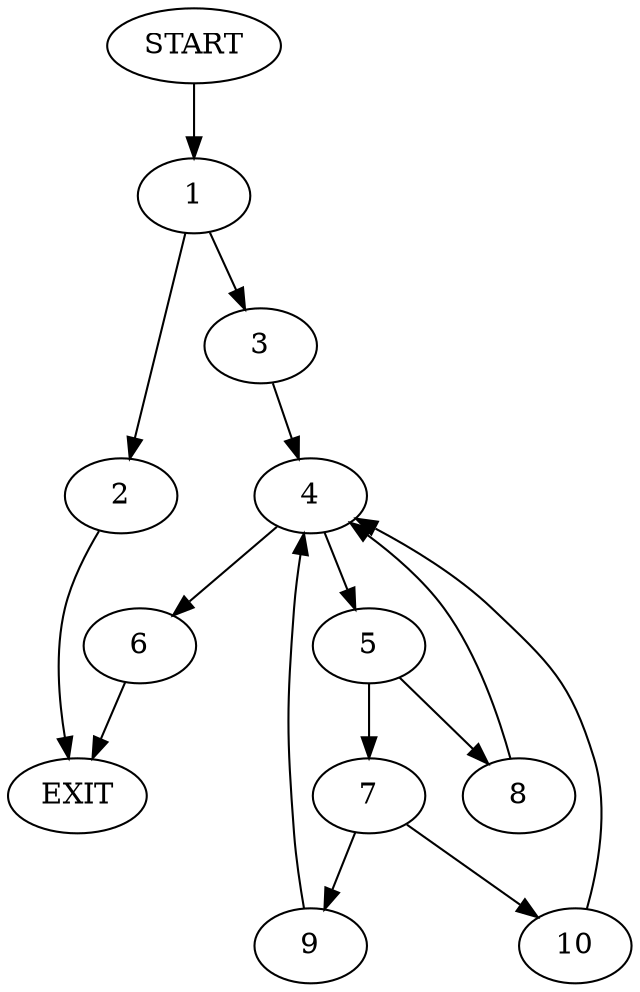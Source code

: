 digraph {
0 [label="START"]
11 [label="EXIT"]
0 -> 1
1 -> 2
1 -> 3
2 -> 11
3 -> 4
4 -> 5
4 -> 6
6 -> 11
5 -> 7
5 -> 8
8 -> 4
7 -> 9
7 -> 10
10 -> 4
9 -> 4
}
